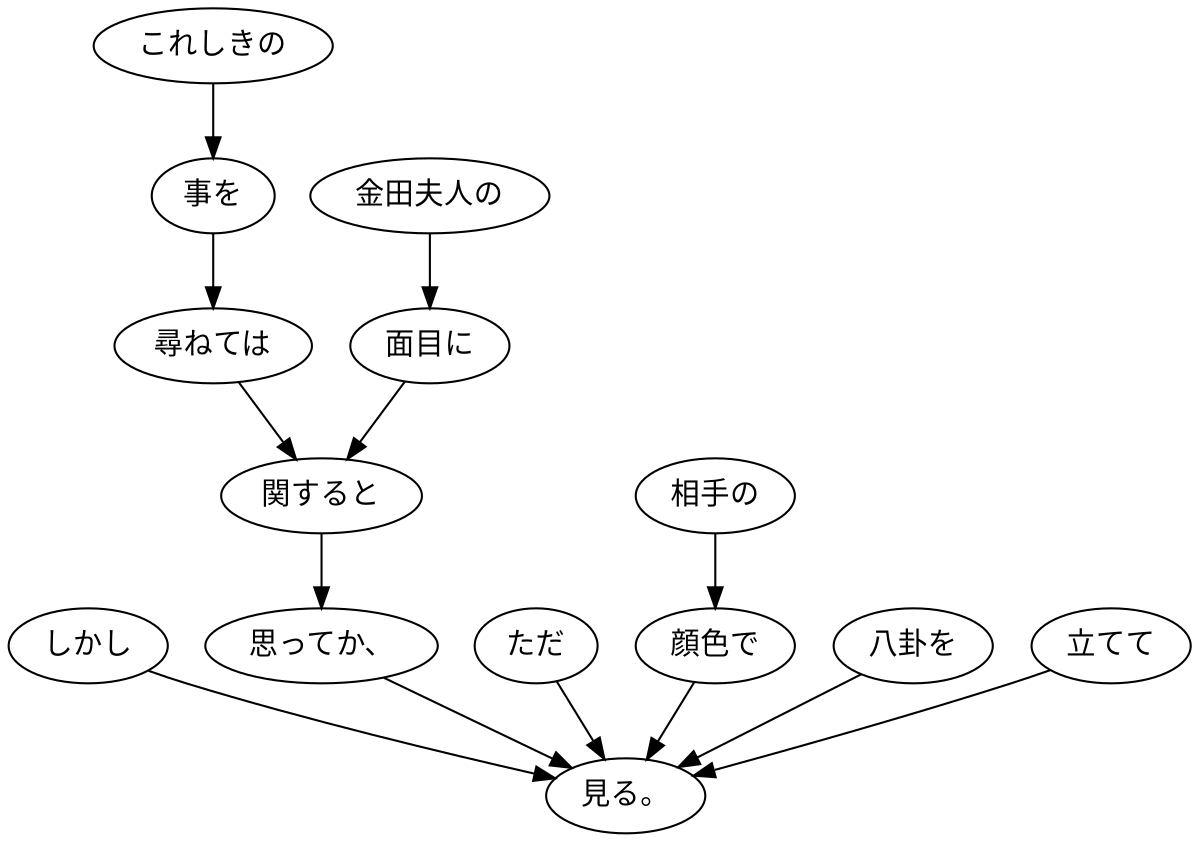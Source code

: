 digraph graph1680 {
	node0 [label="しかし"];
	node1 [label="これしきの"];
	node2 [label="事を"];
	node3 [label="尋ねては"];
	node4 [label="金田夫人の"];
	node5 [label="面目に"];
	node6 [label="関すると"];
	node7 [label="思ってか、"];
	node8 [label="ただ"];
	node9 [label="相手の"];
	node10 [label="顔色で"];
	node11 [label="八卦を"];
	node12 [label="立てて"];
	node13 [label="見る。"];
	node0 -> node13;
	node1 -> node2;
	node2 -> node3;
	node3 -> node6;
	node4 -> node5;
	node5 -> node6;
	node6 -> node7;
	node7 -> node13;
	node8 -> node13;
	node9 -> node10;
	node10 -> node13;
	node11 -> node13;
	node12 -> node13;
}
